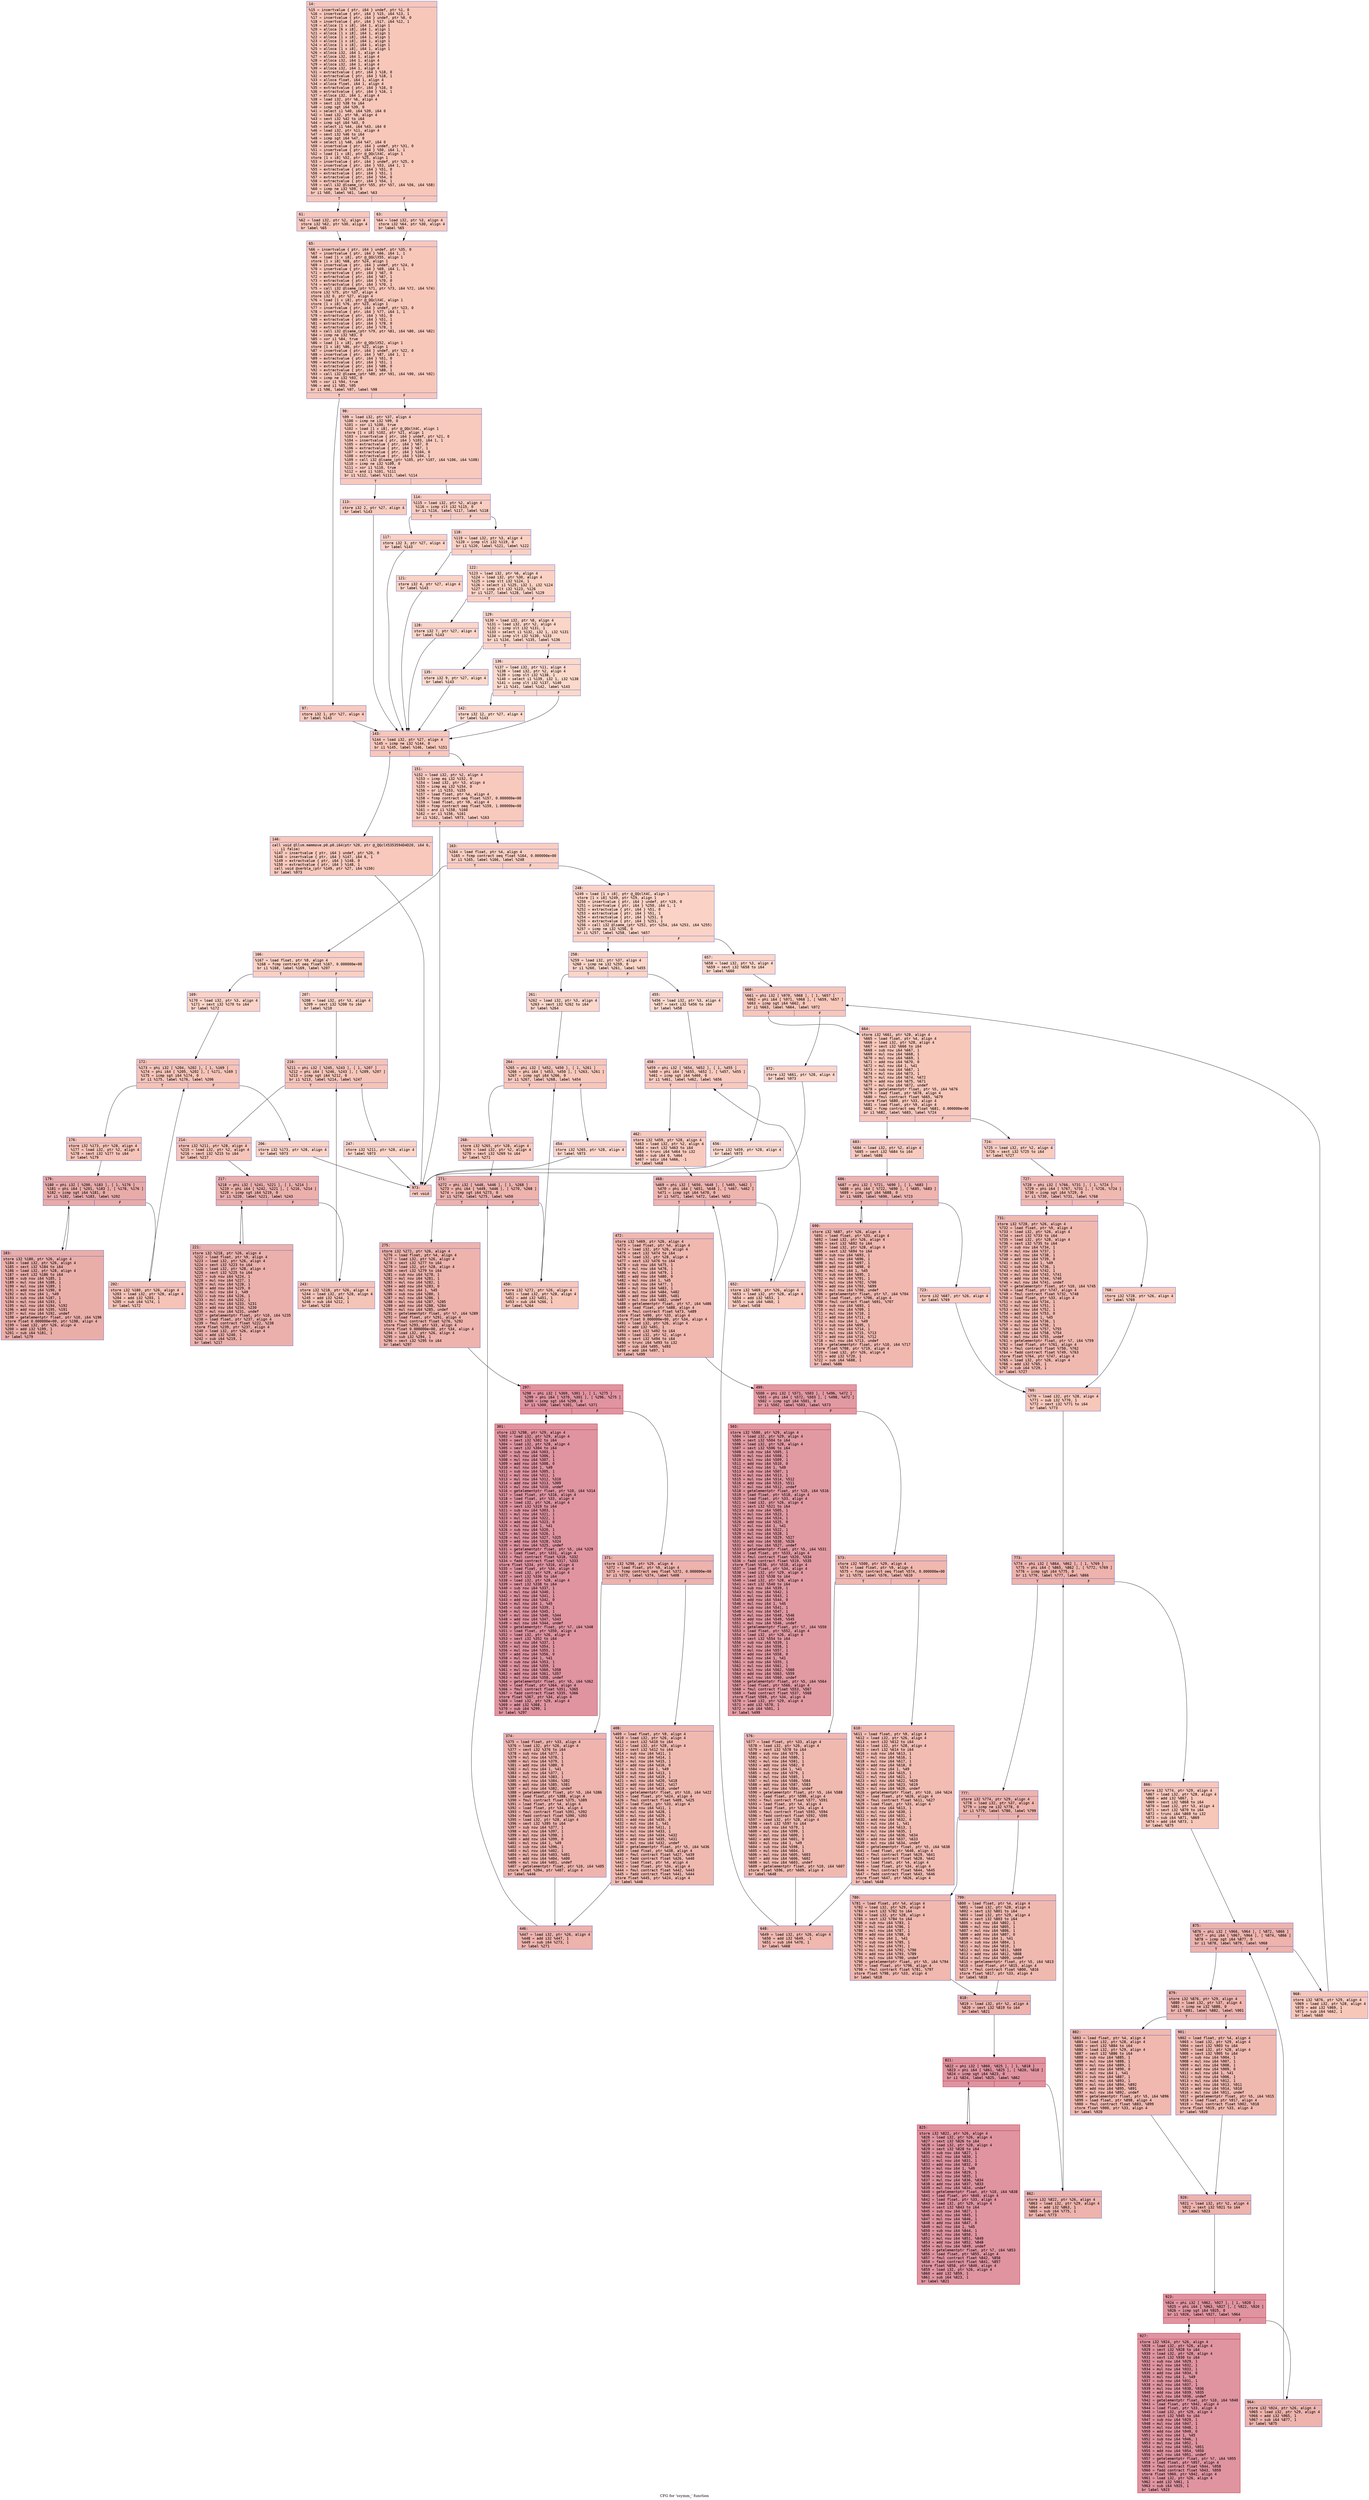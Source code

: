 digraph "CFG for 'ssymm_' function" {
	label="CFG for 'ssymm_' function";

	Node0x55ee104fee00 [shape=record,color="#3d50c3ff", style=filled, fillcolor="#ec7f6370" fontname="Courier",label="{14:\l|  %15 = insertvalue \{ ptr, i64 \} undef, ptr %1, 0\l  %16 = insertvalue \{ ptr, i64 \} %15, i64 %13, 1\l  %17 = insertvalue \{ ptr, i64 \} undef, ptr %0, 0\l  %18 = insertvalue \{ ptr, i64 \} %17, i64 %12, 1\l  %19 = alloca [1 x i8], i64 1, align 1\l  %20 = alloca [6 x i8], i64 1, align 1\l  %21 = alloca [1 x i8], i64 1, align 1\l  %22 = alloca [1 x i8], i64 1, align 1\l  %23 = alloca [1 x i8], i64 1, align 1\l  %24 = alloca [1 x i8], i64 1, align 1\l  %25 = alloca [1 x i8], i64 1, align 1\l  %26 = alloca i32, i64 1, align 4\l  %27 = alloca i32, i64 1, align 4\l  %28 = alloca i32, i64 1, align 4\l  %29 = alloca i32, i64 1, align 4\l  %30 = alloca i32, i64 1, align 4\l  %31 = extractvalue \{ ptr, i64 \} %18, 0\l  %32 = extractvalue \{ ptr, i64 \} %18, 1\l  %33 = alloca float, i64 1, align 4\l  %34 = alloca float, i64 1, align 4\l  %35 = extractvalue \{ ptr, i64 \} %16, 0\l  %36 = extractvalue \{ ptr, i64 \} %16, 1\l  %37 = alloca i32, i64 1, align 4\l  %38 = load i32, ptr %6, align 4\l  %39 = sext i32 %38 to i64\l  %40 = icmp sgt i64 %39, 0\l  %41 = select i1 %40, i64 %39, i64 0\l  %42 = load i32, ptr %8, align 4\l  %43 = sext i32 %42 to i64\l  %44 = icmp sgt i64 %43, 0\l  %45 = select i1 %44, i64 %43, i64 0\l  %46 = load i32, ptr %11, align 4\l  %47 = sext i32 %46 to i64\l  %48 = icmp sgt i64 %47, 0\l  %49 = select i1 %48, i64 %47, i64 0\l  %50 = insertvalue \{ ptr, i64 \} undef, ptr %31, 0\l  %51 = insertvalue \{ ptr, i64 \} %50, i64 1, 1\l  %52 = load [1 x i8], ptr @_QQclX4C, align 1\l  store [1 x i8] %52, ptr %25, align 1\l  %53 = insertvalue \{ ptr, i64 \} undef, ptr %25, 0\l  %54 = insertvalue \{ ptr, i64 \} %53, i64 1, 1\l  %55 = extractvalue \{ ptr, i64 \} %51, 0\l  %56 = extractvalue \{ ptr, i64 \} %51, 1\l  %57 = extractvalue \{ ptr, i64 \} %54, 0\l  %58 = extractvalue \{ ptr, i64 \} %54, 1\l  %59 = call i32 @lsame_(ptr %55, ptr %57, i64 %56, i64 %58)\l  %60 = icmp ne i32 %59, 0\l  br i1 %60, label %61, label %63\l|{<s0>T|<s1>F}}"];
	Node0x55ee104fee00:s0 -> Node0x55ee10502430[tooltip="14 -> 61\nProbability 62.50%" ];
	Node0x55ee104fee00:s1 -> Node0x55ee10502480[tooltip="14 -> 63\nProbability 37.50%" ];
	Node0x55ee10502430 [shape=record,color="#3d50c3ff", style=filled, fillcolor="#ed836670" fontname="Courier",label="{61:\l|  %62 = load i32, ptr %2, align 4\l  store i32 %62, ptr %30, align 4\l  br label %65\l}"];
	Node0x55ee10502430 -> Node0x55ee105026a0[tooltip="61 -> 65\nProbability 100.00%" ];
	Node0x55ee10502480 [shape=record,color="#3d50c3ff", style=filled, fillcolor="#ef886b70" fontname="Courier",label="{63:\l|  %64 = load i32, ptr %3, align 4\l  store i32 %64, ptr %30, align 4\l  br label %65\l}"];
	Node0x55ee10502480 -> Node0x55ee105026a0[tooltip="63 -> 65\nProbability 100.00%" ];
	Node0x55ee105026a0 [shape=record,color="#3d50c3ff", style=filled, fillcolor="#ec7f6370" fontname="Courier",label="{65:\l|  %66 = insertvalue \{ ptr, i64 \} undef, ptr %35, 0\l  %67 = insertvalue \{ ptr, i64 \} %66, i64 1, 1\l  %68 = load [1 x i8], ptr @_QQclX55, align 1\l  store [1 x i8] %68, ptr %24, align 1\l  %69 = insertvalue \{ ptr, i64 \} undef, ptr %24, 0\l  %70 = insertvalue \{ ptr, i64 \} %69, i64 1, 1\l  %71 = extractvalue \{ ptr, i64 \} %67, 0\l  %72 = extractvalue \{ ptr, i64 \} %67, 1\l  %73 = extractvalue \{ ptr, i64 \} %70, 0\l  %74 = extractvalue \{ ptr, i64 \} %70, 1\l  %75 = call i32 @lsame_(ptr %71, ptr %73, i64 %72, i64 %74)\l  store i32 %75, ptr %37, align 4\l  store i32 0, ptr %27, align 4\l  %76 = load [1 x i8], ptr @_QQclX4C, align 1\l  store [1 x i8] %76, ptr %23, align 1\l  %77 = insertvalue \{ ptr, i64 \} undef, ptr %23, 0\l  %78 = insertvalue \{ ptr, i64 \} %77, i64 1, 1\l  %79 = extractvalue \{ ptr, i64 \} %51, 0\l  %80 = extractvalue \{ ptr, i64 \} %51, 1\l  %81 = extractvalue \{ ptr, i64 \} %78, 0\l  %82 = extractvalue \{ ptr, i64 \} %78, 1\l  %83 = call i32 @lsame_(ptr %79, ptr %81, i64 %80, i64 %82)\l  %84 = icmp ne i32 %83, 0\l  %85 = xor i1 %84, true\l  %86 = load [1 x i8], ptr @_QQclX52, align 1\l  store [1 x i8] %86, ptr %22, align 1\l  %87 = insertvalue \{ ptr, i64 \} undef, ptr %22, 0\l  %88 = insertvalue \{ ptr, i64 \} %87, i64 1, 1\l  %89 = extractvalue \{ ptr, i64 \} %51, 0\l  %90 = extractvalue \{ ptr, i64 \} %51, 1\l  %91 = extractvalue \{ ptr, i64 \} %88, 0\l  %92 = extractvalue \{ ptr, i64 \} %88, 1\l  %93 = call i32 @lsame_(ptr %89, ptr %91, i64 %90, i64 %92)\l  %94 = icmp ne i32 %93, 0\l  %95 = xor i1 %94, true\l  %96 = and i1 %85, %95\l  br i1 %96, label %97, label %98\l|{<s0>T|<s1>F}}"];
	Node0x55ee105026a0:s0 -> Node0x55ee104fff90[tooltip="65 -> 97\nProbability 50.00%" ];
	Node0x55ee105026a0:s1 -> Node0x55ee104fffe0[tooltip="65 -> 98\nProbability 50.00%" ];
	Node0x55ee104fff90 [shape=record,color="#3d50c3ff", style=filled, fillcolor="#ef886b70" fontname="Courier",label="{97:\l|  store i32 1, ptr %27, align 4\l  br label %143\l}"];
	Node0x55ee104fff90 -> Node0x55ee10500180[tooltip="97 -> 143\nProbability 100.00%" ];
	Node0x55ee104fffe0 [shape=record,color="#3d50c3ff", style=filled, fillcolor="#ef886b70" fontname="Courier",label="{98:\l|  %99 = load i32, ptr %37, align 4\l  %100 = icmp ne i32 %99, 0\l  %101 = xor i1 %100, true\l  %102 = load [1 x i8], ptr @_QQclX4C, align 1\l  store [1 x i8] %102, ptr %21, align 1\l  %103 = insertvalue \{ ptr, i64 \} undef, ptr %21, 0\l  %104 = insertvalue \{ ptr, i64 \} %103, i64 1, 1\l  %105 = extractvalue \{ ptr, i64 \} %67, 0\l  %106 = extractvalue \{ ptr, i64 \} %67, 1\l  %107 = extractvalue \{ ptr, i64 \} %104, 0\l  %108 = extractvalue \{ ptr, i64 \} %104, 1\l  %109 = call i32 @lsame_(ptr %105, ptr %107, i64 %106, i64 %108)\l  %110 = icmp ne i32 %109, 0\l  %111 = xor i1 %110, true\l  %112 = and i1 %101, %111\l  br i1 %112, label %113, label %114\l|{<s0>T|<s1>F}}"];
	Node0x55ee104fffe0:s0 -> Node0x55ee105054c0[tooltip="98 -> 113\nProbability 50.00%" ];
	Node0x55ee104fffe0:s1 -> Node0x55ee10505510[tooltip="98 -> 114\nProbability 50.00%" ];
	Node0x55ee105054c0 [shape=record,color="#3d50c3ff", style=filled, fillcolor="#f08b6e70" fontname="Courier",label="{113:\l|  store i32 2, ptr %27, align 4\l  br label %143\l}"];
	Node0x55ee105054c0 -> Node0x55ee10500180[tooltip="113 -> 143\nProbability 100.00%" ];
	Node0x55ee10505510 [shape=record,color="#3d50c3ff", style=filled, fillcolor="#f08b6e70" fontname="Courier",label="{114:\l|  %115 = load i32, ptr %2, align 4\l  %116 = icmp slt i32 %115, 0\l  br i1 %116, label %117, label %118\l|{<s0>T|<s1>F}}"];
	Node0x55ee10505510:s0 -> Node0x55ee10505830[tooltip="114 -> 117\nProbability 37.50%" ];
	Node0x55ee10505510:s1 -> Node0x55ee10505880[tooltip="114 -> 118\nProbability 62.50%" ];
	Node0x55ee10505830 [shape=record,color="#3d50c3ff", style=filled, fillcolor="#f4987a70" fontname="Courier",label="{117:\l|  store i32 3, ptr %27, align 4\l  br label %143\l}"];
	Node0x55ee10505830 -> Node0x55ee10500180[tooltip="117 -> 143\nProbability 100.00%" ];
	Node0x55ee10505880 [shape=record,color="#3d50c3ff", style=filled, fillcolor="#f3947570" fontname="Courier",label="{118:\l|  %119 = load i32, ptr %3, align 4\l  %120 = icmp slt i32 %119, 0\l  br i1 %120, label %121, label %122\l|{<s0>T|<s1>F}}"];
	Node0x55ee10505880:s0 -> Node0x55ee10505ba0[tooltip="118 -> 121\nProbability 37.50%" ];
	Node0x55ee10505880:s1 -> Node0x55ee10505bf0[tooltip="118 -> 122\nProbability 62.50%" ];
	Node0x55ee10505ba0 [shape=record,color="#3d50c3ff", style=filled, fillcolor="#f59c7d70" fontname="Courier",label="{121:\l|  store i32 4, ptr %27, align 4\l  br label %143\l}"];
	Node0x55ee10505ba0 -> Node0x55ee10500180[tooltip="121 -> 143\nProbability 100.00%" ];
	Node0x55ee10505bf0 [shape=record,color="#3d50c3ff", style=filled, fillcolor="#f4987a70" fontname="Courier",label="{122:\l|  %123 = load i32, ptr %6, align 4\l  %124 = load i32, ptr %30, align 4\l  %125 = icmp slt i32 %124, 1\l  %126 = select i1 %125, i32 1, i32 %124\l  %127 = icmp slt i32 %123, %126\l  br i1 %127, label %128, label %129\l|{<s0>T|<s1>F}}"];
	Node0x55ee10505bf0:s0 -> Node0x55ee105060d0[tooltip="122 -> 128\nProbability 50.00%" ];
	Node0x55ee10505bf0:s1 -> Node0x55ee10506120[tooltip="122 -> 129\nProbability 50.00%" ];
	Node0x55ee105060d0 [shape=record,color="#3d50c3ff", style=filled, fillcolor="#f5a08170" fontname="Courier",label="{128:\l|  store i32 7, ptr %27, align 4\l  br label %143\l}"];
	Node0x55ee105060d0 -> Node0x55ee10500180[tooltip="128 -> 143\nProbability 100.00%" ];
	Node0x55ee10506120 [shape=record,color="#3d50c3ff", style=filled, fillcolor="#f5a08170" fontname="Courier",label="{129:\l|  %130 = load i32, ptr %8, align 4\l  %131 = load i32, ptr %2, align 4\l  %132 = icmp slt i32 %131, 1\l  %133 = select i1 %132, i32 1, i32 %131\l  %134 = icmp slt i32 %130, %133\l  br i1 %134, label %135, label %136\l|{<s0>T|<s1>F}}"];
	Node0x55ee10506120:s0 -> Node0x55ee10506600[tooltip="129 -> 135\nProbability 50.00%" ];
	Node0x55ee10506120:s1 -> Node0x55ee10506650[tooltip="129 -> 136\nProbability 50.00%" ];
	Node0x55ee10506600 [shape=record,color="#3d50c3ff", style=filled, fillcolor="#f7a88970" fontname="Courier",label="{135:\l|  store i32 9, ptr %27, align 4\l  br label %143\l}"];
	Node0x55ee10506600 -> Node0x55ee10500180[tooltip="135 -> 143\nProbability 100.00%" ];
	Node0x55ee10506650 [shape=record,color="#3d50c3ff", style=filled, fillcolor="#f7a88970" fontname="Courier",label="{136:\l|  %137 = load i32, ptr %11, align 4\l  %138 = load i32, ptr %2, align 4\l  %139 = icmp slt i32 %138, 1\l  %140 = select i1 %139, i32 1, i32 %138\l  %141 = icmp slt i32 %137, %140\l  br i1 %141, label %142, label %143\l|{<s0>T|<s1>F}}"];
	Node0x55ee10506650:s0 -> Node0x55ee10506b30[tooltip="136 -> 142\nProbability 50.00%" ];
	Node0x55ee10506650:s1 -> Node0x55ee10500180[tooltip="136 -> 143\nProbability 50.00%" ];
	Node0x55ee10506b30 [shape=record,color="#3d50c3ff", style=filled, fillcolor="#f7ac8e70" fontname="Courier",label="{142:\l|  store i32 12, ptr %27, align 4\l  br label %143\l}"];
	Node0x55ee10506b30 -> Node0x55ee10500180[tooltip="142 -> 143\nProbability 100.00%" ];
	Node0x55ee10500180 [shape=record,color="#3d50c3ff", style=filled, fillcolor="#ec7f6370" fontname="Courier",label="{143:\l|  %144 = load i32, ptr %27, align 4\l  %145 = icmp ne i32 %144, 0\l  br i1 %145, label %146, label %151\l|{<s0>T|<s1>F}}"];
	Node0x55ee10500180:s0 -> Node0x55ee10506e50[tooltip="143 -> 146\nProbability 62.50%" ];
	Node0x55ee10500180:s1 -> Node0x55ee10506ea0[tooltip="143 -> 151\nProbability 37.50%" ];
	Node0x55ee10506e50 [shape=record,color="#3d50c3ff", style=filled, fillcolor="#ed836670" fontname="Courier",label="{146:\l|  call void @llvm.memmove.p0.p0.i64(ptr %20, ptr @_QQclX5353594D4D20, i64 6,\l... i1 false)\l  %147 = insertvalue \{ ptr, i64 \} undef, ptr %20, 0\l  %148 = insertvalue \{ ptr, i64 \} %147, i64 6, 1\l  %149 = extractvalue \{ ptr, i64 \} %148, 0\l  %150 = extractvalue \{ ptr, i64 \} %148, 1\l  call void @xerbla_(ptr %149, ptr %27, i64 %150)\l  br label %973\l}"];
	Node0x55ee10506e50 -> Node0x55ee105074a0[tooltip="146 -> 973\nProbability 100.00%" ];
	Node0x55ee10506ea0 [shape=record,color="#3d50c3ff", style=filled, fillcolor="#ef886b70" fontname="Courier",label="{151:\l|  %152 = load i32, ptr %2, align 4\l  %153 = icmp eq i32 %152, 0\l  %154 = load i32, ptr %3, align 4\l  %155 = icmp eq i32 %154, 0\l  %156 = or i1 %153, %155\l  %157 = load float, ptr %4, align 4\l  %158 = fcmp contract oeq float %157, 0.000000e+00\l  %159 = load float, ptr %9, align 4\l  %160 = fcmp contract oeq float %159, 1.000000e+00\l  %161 = and i1 %158, %160\l  %162 = or i1 %156, %161\l  br i1 %162, label %973, label %163\l|{<s0>T|<s1>F}}"];
	Node0x55ee10506ea0:s0 -> Node0x55ee105074a0[tooltip="151 -> 973\nProbability 50.00%" ];
	Node0x55ee10506ea0:s1 -> Node0x55ee10507b50[tooltip="151 -> 163\nProbability 50.00%" ];
	Node0x55ee10507b50 [shape=record,color="#3d50c3ff", style=filled, fillcolor="#f2907270" fontname="Courier",label="{163:\l|  %164 = load float, ptr %4, align 4\l  %165 = fcmp contract oeq float %164, 0.000000e+00\l  br i1 %165, label %166, label %248\l|{<s0>T|<s1>F}}"];
	Node0x55ee10507b50:s0 -> Node0x55ee10507d60[tooltip="163 -> 166\nProbability 62.50%" ];
	Node0x55ee10507b50:s1 -> Node0x55ee10507db0[tooltip="163 -> 248\nProbability 37.50%" ];
	Node0x55ee10507d60 [shape=record,color="#3d50c3ff", style=filled, fillcolor="#f3947570" fontname="Courier",label="{166:\l|  %167 = load float, ptr %9, align 4\l  %168 = fcmp contract oeq float %167, 0.000000e+00\l  br i1 %168, label %169, label %207\l|{<s0>T|<s1>F}}"];
	Node0x55ee10507d60:s0 -> Node0x55ee10507fc0[tooltip="166 -> 169\nProbability 62.50%" ];
	Node0x55ee10507d60:s1 -> Node0x55ee10508010[tooltip="166 -> 207\nProbability 37.50%" ];
	Node0x55ee10507fc0 [shape=record,color="#3d50c3ff", style=filled, fillcolor="#f59c7d70" fontname="Courier",label="{169:\l|  %170 = load i32, ptr %3, align 4\l  %171 = sext i32 %170 to i64\l  br label %172\l}"];
	Node0x55ee10507fc0 -> Node0x55ee10508200[tooltip="169 -> 172\nProbability 100.00%" ];
	Node0x55ee10508200 [shape=record,color="#3d50c3ff", style=filled, fillcolor="#e8765c70" fontname="Courier",label="{172:\l|  %173 = phi i32 [ %204, %202 ], [ 1, %169 ]\l  %174 = phi i64 [ %205, %202 ], [ %171, %169 ]\l  %175 = icmp sgt i64 %174, 0\l  br i1 %175, label %176, label %206\l|{<s0>T|<s1>F}}"];
	Node0x55ee10508200:s0 -> Node0x55ee10508520[tooltip="172 -> 176\nProbability 96.88%" ];
	Node0x55ee10508200:s1 -> Node0x55ee10508570[tooltip="172 -> 206\nProbability 3.12%" ];
	Node0x55ee10508520 [shape=record,color="#3d50c3ff", style=filled, fillcolor="#e8765c70" fontname="Courier",label="{176:\l|  store i32 %173, ptr %28, align 4\l  %177 = load i32, ptr %2, align 4\l  %178 = sext i32 %177 to i64\l  br label %179\l}"];
	Node0x55ee10508520 -> Node0x55ee10508800[tooltip="176 -> 179\nProbability 100.00%" ];
	Node0x55ee10508800 [shape=record,color="#3d50c3ff", style=filled, fillcolor="#cc403a70" fontname="Courier",label="{179:\l|  %180 = phi i32 [ %200, %183 ], [ 1, %176 ]\l  %181 = phi i64 [ %201, %183 ], [ %178, %176 ]\l  %182 = icmp sgt i64 %181, 0\l  br i1 %182, label %183, label %202\l|{<s0>T|<s1>F}}"];
	Node0x55ee10508800:s0 -> Node0x55ee105088c0[tooltip="179 -> 183\nProbability 96.88%" ];
	Node0x55ee10508800:s1 -> Node0x55ee105082c0[tooltip="179 -> 202\nProbability 3.12%" ];
	Node0x55ee105088c0 [shape=record,color="#3d50c3ff", style=filled, fillcolor="#d0473d70" fontname="Courier",label="{183:\l|  store i32 %180, ptr %26, align 4\l  %184 = load i32, ptr %26, align 4\l  %185 = sext i32 %184 to i64\l  %186 = load i32, ptr %28, align 4\l  %187 = sext i32 %186 to i64\l  %188 = sub nsw i64 %185, 1\l  %189 = mul nsw i64 %188, 1\l  %190 = mul nsw i64 %189, 1\l  %191 = add nsw i64 %190, 0\l  %192 = mul nsw i64 1, %49\l  %193 = sub nsw i64 %187, 1\l  %194 = mul nsw i64 %193, 1\l  %195 = mul nsw i64 %194, %192\l  %196 = add nsw i64 %195, %191\l  %197 = mul nsw i64 %192, undef\l  %198 = getelementptr float, ptr %10, i64 %196\l  store float 0.000000e+00, ptr %198, align 4\l  %199 = load i32, ptr %26, align 4\l  %200 = add i32 %199, 1\l  %201 = sub i64 %181, 1\l  br label %179\l}"];
	Node0x55ee105088c0 -> Node0x55ee10508800[tooltip="183 -> 179\nProbability 100.00%" ];
	Node0x55ee105082c0 [shape=record,color="#3d50c3ff", style=filled, fillcolor="#e8765c70" fontname="Courier",label="{202:\l|  store i32 %180, ptr %26, align 4\l  %203 = load i32, ptr %28, align 4\l  %204 = add i32 %203, 1\l  %205 = sub i64 %174, 1\l  br label %172\l}"];
	Node0x55ee105082c0 -> Node0x55ee10508200[tooltip="202 -> 172\nProbability 100.00%" ];
	Node0x55ee10508570 [shape=record,color="#3d50c3ff", style=filled, fillcolor="#f59c7d70" fontname="Courier",label="{206:\l|  store i32 %173, ptr %28, align 4\l  br label %973\l}"];
	Node0x55ee10508570 -> Node0x55ee105074a0[tooltip="206 -> 973\nProbability 100.00%" ];
	Node0x55ee10508010 [shape=record,color="#3d50c3ff", style=filled, fillcolor="#f5a08170" fontname="Courier",label="{207:\l|  %208 = load i32, ptr %3, align 4\l  %209 = sext i32 %208 to i64\l  br label %210\l}"];
	Node0x55ee10508010 -> Node0x55ee10504b60[tooltip="207 -> 210\nProbability 100.00%" ];
	Node0x55ee10504b60 [shape=record,color="#3d50c3ff", style=filled, fillcolor="#e97a5f70" fontname="Courier",label="{210:\l|  %211 = phi i32 [ %245, %243 ], [ 1, %207 ]\l  %212 = phi i64 [ %246, %243 ], [ %209, %207 ]\l  %213 = icmp sgt i64 %212, 0\l  br i1 %213, label %214, label %247\l|{<s0>T|<s1>F}}"];
	Node0x55ee10504b60:s0 -> Node0x55ee10504e80[tooltip="210 -> 214\nProbability 96.88%" ];
	Node0x55ee10504b60:s1 -> Node0x55ee10504ed0[tooltip="210 -> 247\nProbability 3.12%" ];
	Node0x55ee10504e80 [shape=record,color="#3d50c3ff", style=filled, fillcolor="#e97a5f70" fontname="Courier",label="{214:\l|  store i32 %211, ptr %28, align 4\l  %215 = load i32, ptr %2, align 4\l  %216 = sext i32 %215 to i64\l  br label %217\l}"];
	Node0x55ee10504e80 -> Node0x55ee1050b230[tooltip="214 -> 217\nProbability 100.00%" ];
	Node0x55ee1050b230 [shape=record,color="#3d50c3ff", style=filled, fillcolor="#d24b4070" fontname="Courier",label="{217:\l|  %218 = phi i32 [ %241, %221 ], [ 1, %214 ]\l  %219 = phi i64 [ %242, %221 ], [ %216, %214 ]\l  %220 = icmp sgt i64 %219, 0\l  br i1 %220, label %221, label %243\l|{<s0>T|<s1>F}}"];
	Node0x55ee1050b230:s0 -> Node0x55ee1050b2f0[tooltip="217 -> 221\nProbability 96.88%" ];
	Node0x55ee1050b230:s1 -> Node0x55ee10504c20[tooltip="217 -> 243\nProbability 3.12%" ];
	Node0x55ee1050b2f0 [shape=record,color="#3d50c3ff", style=filled, fillcolor="#d24b4070" fontname="Courier",label="{221:\l|  store i32 %218, ptr %26, align 4\l  %222 = load float, ptr %9, align 4\l  %223 = load i32, ptr %26, align 4\l  %224 = sext i32 %223 to i64\l  %225 = load i32, ptr %28, align 4\l  %226 = sext i32 %225 to i64\l  %227 = sub nsw i64 %224, 1\l  %228 = mul nsw i64 %227, 1\l  %229 = mul nsw i64 %228, 1\l  %230 = add nsw i64 %229, 0\l  %231 = mul nsw i64 1, %49\l  %232 = sub nsw i64 %226, 1\l  %233 = mul nsw i64 %232, 1\l  %234 = mul nsw i64 %233, %231\l  %235 = add nsw i64 %234, %230\l  %236 = mul nsw i64 %231, undef\l  %237 = getelementptr float, ptr %10, i64 %235\l  %238 = load float, ptr %237, align 4\l  %239 = fmul contract float %222, %238\l  store float %239, ptr %237, align 4\l  %240 = load i32, ptr %26, align 4\l  %241 = add i32 %240, 1\l  %242 = sub i64 %219, 1\l  br label %217\l}"];
	Node0x55ee1050b2f0 -> Node0x55ee1050b230[tooltip="221 -> 217\nProbability 100.00%" ];
	Node0x55ee10504c20 [shape=record,color="#3d50c3ff", style=filled, fillcolor="#e97a5f70" fontname="Courier",label="{243:\l|  store i32 %218, ptr %26, align 4\l  %244 = load i32, ptr %28, align 4\l  %245 = add i32 %244, 1\l  %246 = sub i64 %212, 1\l  br label %210\l}"];
	Node0x55ee10504c20 -> Node0x55ee10504b60[tooltip="243 -> 210\nProbability 100.00%" ];
	Node0x55ee10504ed0 [shape=record,color="#3d50c3ff", style=filled, fillcolor="#f5a08170" fontname="Courier",label="{247:\l|  store i32 %211, ptr %28, align 4\l  br label %973\l}"];
	Node0x55ee10504ed0 -> Node0x55ee105074a0[tooltip="247 -> 973\nProbability 100.00%" ];
	Node0x55ee10507db0 [shape=record,color="#3d50c3ff", style=filled, fillcolor="#f59c7d70" fontname="Courier",label="{248:\l|  %249 = load [1 x i8], ptr @_QQclX4C, align 1\l  store [1 x i8] %249, ptr %19, align 1\l  %250 = insertvalue \{ ptr, i64 \} undef, ptr %19, 0\l  %251 = insertvalue \{ ptr, i64 \} %250, i64 1, 1\l  %252 = extractvalue \{ ptr, i64 \} %51, 0\l  %253 = extractvalue \{ ptr, i64 \} %51, 1\l  %254 = extractvalue \{ ptr, i64 \} %251, 0\l  %255 = extractvalue \{ ptr, i64 \} %251, 1\l  %256 = call i32 @lsame_(ptr %252, ptr %254, i64 %253, i64 %255)\l  %257 = icmp ne i32 %256, 0\l  br i1 %257, label %258, label %657\l|{<s0>T|<s1>F}}"];
	Node0x55ee10507db0:s0 -> Node0x55ee1050cd60[tooltip="248 -> 258\nProbability 62.50%" ];
	Node0x55ee10507db0:s1 -> Node0x55ee1050cdb0[tooltip="248 -> 657\nProbability 37.50%" ];
	Node0x55ee1050cd60 [shape=record,color="#3d50c3ff", style=filled, fillcolor="#f5a08170" fontname="Courier",label="{258:\l|  %259 = load i32, ptr %37, align 4\l  %260 = icmp ne i32 %259, 0\l  br i1 %260, label %261, label %455\l|{<s0>T|<s1>F}}"];
	Node0x55ee1050cd60:s0 -> Node0x55ee1050cfc0[tooltip="258 -> 261\nProbability 62.50%" ];
	Node0x55ee1050cd60:s1 -> Node0x55ee1050d010[tooltip="258 -> 455\nProbability 37.50%" ];
	Node0x55ee1050cfc0 [shape=record,color="#3d50c3ff", style=filled, fillcolor="#f6a38570" fontname="Courier",label="{261:\l|  %262 = load i32, ptr %3, align 4\l  %263 = sext i32 %262 to i64\l  br label %264\l}"];
	Node0x55ee1050cfc0 -> Node0x55ee1050d200[tooltip="261 -> 264\nProbability 100.00%" ];
	Node0x55ee1050d200 [shape=record,color="#3d50c3ff", style=filled, fillcolor="#ec7f6370" fontname="Courier",label="{264:\l|  %265 = phi i32 [ %452, %450 ], [ 1, %261 ]\l  %266 = phi i64 [ %453, %450 ], [ %263, %261 ]\l  %267 = icmp sgt i64 %266, 0\l  br i1 %267, label %268, label %454\l|{<s0>T|<s1>F}}"];
	Node0x55ee1050d200:s0 -> Node0x55ee1050d520[tooltip="264 -> 268\nProbability 96.88%" ];
	Node0x55ee1050d200:s1 -> Node0x55ee1050d570[tooltip="264 -> 454\nProbability 3.12%" ];
	Node0x55ee1050d520 [shape=record,color="#3d50c3ff", style=filled, fillcolor="#ec7f6370" fontname="Courier",label="{268:\l|  store i32 %265, ptr %28, align 4\l  %269 = load i32, ptr %2, align 4\l  %270 = sext i32 %269 to i64\l  br label %271\l}"];
	Node0x55ee1050d520 -> Node0x55ee1050d800[tooltip="268 -> 271\nProbability 100.00%" ];
	Node0x55ee1050d800 [shape=record,color="#3d50c3ff", style=filled, fillcolor="#d6524470" fontname="Courier",label="{271:\l|  %272 = phi i32 [ %448, %446 ], [ 1, %268 ]\l  %273 = phi i64 [ %449, %446 ], [ %270, %268 ]\l  %274 = icmp sgt i64 %273, 0\l  br i1 %274, label %275, label %450\l|{<s0>T|<s1>F}}"];
	Node0x55ee1050d800:s0 -> Node0x55ee1050db20[tooltip="271 -> 275\nProbability 96.88%" ];
	Node0x55ee1050d800:s1 -> Node0x55ee1050d2c0[tooltip="271 -> 450\nProbability 3.12%" ];
	Node0x55ee1050db20 [shape=record,color="#3d50c3ff", style=filled, fillcolor="#d6524470" fontname="Courier",label="{275:\l|  store i32 %272, ptr %26, align 4\l  %276 = load float, ptr %4, align 4\l  %277 = load i32, ptr %26, align 4\l  %278 = sext i32 %277 to i64\l  %279 = load i32, ptr %28, align 4\l  %280 = sext i32 %279 to i64\l  %281 = sub nsw i64 %278, 1\l  %282 = mul nsw i64 %281, 1\l  %283 = mul nsw i64 %282, 1\l  %284 = add nsw i64 %283, 0\l  %285 = mul nsw i64 1, %45\l  %286 = sub nsw i64 %280, 1\l  %287 = mul nsw i64 %286, 1\l  %288 = mul nsw i64 %287, %285\l  %289 = add nsw i64 %288, %284\l  %290 = mul nsw i64 %285, undef\l  %291 = getelementptr float, ptr %7, i64 %289\l  %292 = load float, ptr %291, align 4\l  %293 = fmul contract float %276, %292\l  store float %293, ptr %33, align 4\l  store float 0.000000e+00, ptr %34, align 4\l  %294 = load i32, ptr %26, align 4\l  %295 = sub i32 %294, 1\l  %296 = sext i32 %295 to i64\l  br label %297\l}"];
	Node0x55ee1050db20 -> Node0x55ee1050e930[tooltip="275 -> 297\nProbability 100.00%" ];
	Node0x55ee1050e930 [shape=record,color="#b70d28ff", style=filled, fillcolor="#b70d2870" fontname="Courier",label="{297:\l|  %298 = phi i32 [ %369, %301 ], [ 1, %275 ]\l  %299 = phi i64 [ %370, %301 ], [ %296, %275 ]\l  %300 = icmp sgt i64 %299, 0\l  br i1 %300, label %301, label %371\l|{<s0>T|<s1>F}}"];
	Node0x55ee1050e930:s0 -> Node0x55ee1050e9f0[tooltip="297 -> 301\nProbability 96.88%" ];
	Node0x55ee1050e930:s1 -> Node0x55ee1050ec80[tooltip="297 -> 371\nProbability 3.12%" ];
	Node0x55ee1050e9f0 [shape=record,color="#b70d28ff", style=filled, fillcolor="#b70d2870" fontname="Courier",label="{301:\l|  store i32 %298, ptr %29, align 4\l  %302 = load i32, ptr %29, align 4\l  %303 = sext i32 %302 to i64\l  %304 = load i32, ptr %28, align 4\l  %305 = sext i32 %304 to i64\l  %306 = sub nsw i64 %303, 1\l  %307 = mul nsw i64 %306, 1\l  %308 = mul nsw i64 %307, 1\l  %309 = add nsw i64 %308, 0\l  %310 = mul nsw i64 1, %49\l  %311 = sub nsw i64 %305, 1\l  %312 = mul nsw i64 %311, 1\l  %313 = mul nsw i64 %312, %310\l  %314 = add nsw i64 %313, %309\l  %315 = mul nsw i64 %310, undef\l  %316 = getelementptr float, ptr %10, i64 %314\l  %317 = load float, ptr %316, align 4\l  %318 = load float, ptr %33, align 4\l  %319 = load i32, ptr %26, align 4\l  %320 = sext i32 %319 to i64\l  %321 = sub nsw i64 %303, 1\l  %322 = mul nsw i64 %321, 1\l  %323 = mul nsw i64 %322, 1\l  %324 = add nsw i64 %323, 0\l  %325 = mul nsw i64 1, %41\l  %326 = sub nsw i64 %320, 1\l  %327 = mul nsw i64 %326, 1\l  %328 = mul nsw i64 %327, %325\l  %329 = add nsw i64 %328, %324\l  %330 = mul nsw i64 %325, undef\l  %331 = getelementptr float, ptr %5, i64 %329\l  %332 = load float, ptr %331, align 4\l  %333 = fmul contract float %318, %332\l  %334 = fadd contract float %317, %333\l  store float %334, ptr %316, align 4\l  %335 = load float, ptr %34, align 4\l  %336 = load i32, ptr %29, align 4\l  %337 = sext i32 %336 to i64\l  %338 = load i32, ptr %28, align 4\l  %339 = sext i32 %338 to i64\l  %340 = sub nsw i64 %337, 1\l  %341 = mul nsw i64 %340, 1\l  %342 = mul nsw i64 %341, 1\l  %343 = add nsw i64 %342, 0\l  %344 = mul nsw i64 1, %45\l  %345 = sub nsw i64 %339, 1\l  %346 = mul nsw i64 %345, 1\l  %347 = mul nsw i64 %346, %344\l  %348 = add nsw i64 %347, %343\l  %349 = mul nsw i64 %344, undef\l  %350 = getelementptr float, ptr %7, i64 %348\l  %351 = load float, ptr %350, align 4\l  %352 = load i32, ptr %26, align 4\l  %353 = sext i32 %352 to i64\l  %354 = sub nsw i64 %337, 1\l  %355 = mul nsw i64 %354, 1\l  %356 = mul nsw i64 %355, 1\l  %357 = add nsw i64 %356, 0\l  %358 = mul nsw i64 1, %41\l  %359 = sub nsw i64 %353, 1\l  %360 = mul nsw i64 %359, 1\l  %361 = mul nsw i64 %360, %358\l  %362 = add nsw i64 %361, %357\l  %363 = mul nsw i64 %358, undef\l  %364 = getelementptr float, ptr %5, i64 %362\l  %365 = load float, ptr %364, align 4\l  %366 = fmul contract float %351, %365\l  %367 = fadd contract float %335, %366\l  store float %367, ptr %34, align 4\l  %368 = load i32, ptr %29, align 4\l  %369 = add i32 %368, 1\l  %370 = sub i64 %299, 1\l  br label %297\l}"];
	Node0x55ee1050e9f0 -> Node0x55ee1050e930[tooltip="301 -> 297\nProbability 100.00%" ];
	Node0x55ee1050ec80 [shape=record,color="#3d50c3ff", style=filled, fillcolor="#d6524470" fontname="Courier",label="{371:\l|  store i32 %298, ptr %29, align 4\l  %372 = load float, ptr %9, align 4\l  %373 = fcmp contract oeq float %372, 0.000000e+00\l  br i1 %373, label %374, label %408\l|{<s0>T|<s1>F}}"];
	Node0x55ee1050ec80:s0 -> Node0x55ee10511740[tooltip="371 -> 374\nProbability 62.50%" ];
	Node0x55ee1050ec80:s1 -> Node0x55ee10511790[tooltip="371 -> 408\nProbability 37.50%" ];
	Node0x55ee10511740 [shape=record,color="#3d50c3ff", style=filled, fillcolor="#d8564670" fontname="Courier",label="{374:\l|  %375 = load float, ptr %33, align 4\l  %376 = load i32, ptr %26, align 4\l  %377 = sext i32 %376 to i64\l  %378 = sub nsw i64 %377, 1\l  %379 = mul nsw i64 %378, 1\l  %380 = mul nsw i64 %379, 1\l  %381 = add nsw i64 %380, 0\l  %382 = mul nsw i64 1, %41\l  %383 = sub nsw i64 %377, 1\l  %384 = mul nsw i64 %383, 1\l  %385 = mul nsw i64 %384, %382\l  %386 = add nsw i64 %385, %381\l  %387 = mul nsw i64 %382, undef\l  %388 = getelementptr float, ptr %5, i64 %386\l  %389 = load float, ptr %388, align 4\l  %390 = fmul contract float %375, %389\l  %391 = load float, ptr %4, align 4\l  %392 = load float, ptr %34, align 4\l  %393 = fmul contract float %391, %392\l  %394 = fadd contract float %390, %393\l  %395 = load i32, ptr %28, align 4\l  %396 = sext i32 %395 to i64\l  %397 = sub nsw i64 %377, 1\l  %398 = mul nsw i64 %397, 1\l  %399 = mul nsw i64 %398, 1\l  %400 = add nsw i64 %399, 0\l  %401 = mul nsw i64 1, %49\l  %402 = sub nsw i64 %396, 1\l  %403 = mul nsw i64 %402, 1\l  %404 = mul nsw i64 %403, %401\l  %405 = add nsw i64 %404, %400\l  %406 = mul nsw i64 %401, undef\l  %407 = getelementptr float, ptr %10, i64 %405\l  store float %394, ptr %407, align 4\l  br label %446\l}"];
	Node0x55ee10511740 -> Node0x55ee1050d8c0[tooltip="374 -> 446\nProbability 100.00%" ];
	Node0x55ee10511790 [shape=record,color="#3d50c3ff", style=filled, fillcolor="#de614d70" fontname="Courier",label="{408:\l|  %409 = load float, ptr %9, align 4\l  %410 = load i32, ptr %26, align 4\l  %411 = sext i32 %410 to i64\l  %412 = load i32, ptr %28, align 4\l  %413 = sext i32 %412 to i64\l  %414 = sub nsw i64 %411, 1\l  %415 = mul nsw i64 %414, 1\l  %416 = mul nsw i64 %415, 1\l  %417 = add nsw i64 %416, 0\l  %418 = mul nsw i64 1, %49\l  %419 = sub nsw i64 %413, 1\l  %420 = mul nsw i64 %419, 1\l  %421 = mul nsw i64 %420, %418\l  %422 = add nsw i64 %421, %417\l  %423 = mul nsw i64 %418, undef\l  %424 = getelementptr float, ptr %10, i64 %422\l  %425 = load float, ptr %424, align 4\l  %426 = fmul contract float %409, %425\l  %427 = load float, ptr %33, align 4\l  %428 = sub nsw i64 %411, 1\l  %429 = mul nsw i64 %428, 1\l  %430 = mul nsw i64 %429, 1\l  %431 = add nsw i64 %430, 0\l  %432 = mul nsw i64 1, %41\l  %433 = sub nsw i64 %411, 1\l  %434 = mul nsw i64 %433, 1\l  %435 = mul nsw i64 %434, %432\l  %436 = add nsw i64 %435, %431\l  %437 = mul nsw i64 %432, undef\l  %438 = getelementptr float, ptr %5, i64 %436\l  %439 = load float, ptr %438, align 4\l  %440 = fmul contract float %427, %439\l  %441 = fadd contract float %426, %440\l  %442 = load float, ptr %4, align 4\l  %443 = load float, ptr %34, align 4\l  %444 = fmul contract float %442, %443\l  %445 = fadd contract float %441, %444\l  store float %445, ptr %424, align 4\l  br label %446\l}"];
	Node0x55ee10511790 -> Node0x55ee1050d8c0[tooltip="408 -> 446\nProbability 100.00%" ];
	Node0x55ee1050d8c0 [shape=record,color="#3d50c3ff", style=filled, fillcolor="#d6524470" fontname="Courier",label="{446:\l|  %447 = load i32, ptr %26, align 4\l  %448 = add i32 %447, 1\l  %449 = sub i64 %273, 1\l  br label %271\l}"];
	Node0x55ee1050d8c0 -> Node0x55ee1050d800[tooltip="446 -> 271\nProbability 100.00%" ];
	Node0x55ee1050d2c0 [shape=record,color="#3d50c3ff", style=filled, fillcolor="#ec7f6370" fontname="Courier",label="{450:\l|  store i32 %272, ptr %26, align 4\l  %451 = load i32, ptr %28, align 4\l  %452 = add i32 %451, 1\l  %453 = sub i64 %266, 1\l  br label %264\l}"];
	Node0x55ee1050d2c0 -> Node0x55ee1050d200[tooltip="450 -> 264\nProbability 100.00%" ];
	Node0x55ee1050d570 [shape=record,color="#3d50c3ff", style=filled, fillcolor="#f6a38570" fontname="Courier",label="{454:\l|  store i32 %265, ptr %28, align 4\l  br label %973\l}"];
	Node0x55ee1050d570 -> Node0x55ee105074a0[tooltip="454 -> 973\nProbability 100.00%" ];
	Node0x55ee1050d010 [shape=record,color="#3d50c3ff", style=filled, fillcolor="#f7ac8e70" fontname="Courier",label="{455:\l|  %456 = load i32, ptr %3, align 4\l  %457 = sext i32 %456 to i64\l  br label %458\l}"];
	Node0x55ee1050d010 -> Node0x55ee105167f0[tooltip="455 -> 458\nProbability 100.00%" ];
	Node0x55ee105167f0 [shape=record,color="#3d50c3ff", style=filled, fillcolor="#ef886b70" fontname="Courier",label="{458:\l|  %459 = phi i32 [ %654, %652 ], [ 1, %455 ]\l  %460 = phi i64 [ %655, %652 ], [ %457, %455 ]\l  %461 = icmp sgt i64 %460, 0\l  br i1 %461, label %462, label %656\l|{<s0>T|<s1>F}}"];
	Node0x55ee105167f0:s0 -> Node0x55ee10516b10[tooltip="458 -> 462\nProbability 96.88%" ];
	Node0x55ee105167f0:s1 -> Node0x55ee10516b60[tooltip="458 -> 656\nProbability 3.12%" ];
	Node0x55ee10516b10 [shape=record,color="#3d50c3ff", style=filled, fillcolor="#ef886b70" fontname="Courier",label="{462:\l|  store i32 %459, ptr %28, align 4\l  %463 = load i32, ptr %2, align 4\l  %464 = sext i32 %463 to i64\l  %465 = trunc i64 %464 to i32\l  %466 = sub i64 0, %464\l  %467 = sdiv i64 %466, -1\l  br label %468\l}"];
	Node0x55ee10516b10 -> Node0x55ee10516f80[tooltip="462 -> 468\nProbability 100.00%" ];
	Node0x55ee10516f80 [shape=record,color="#3d50c3ff", style=filled, fillcolor="#d8564670" fontname="Courier",label="{468:\l|  %469 = phi i32 [ %650, %648 ], [ %465, %462 ]\l  %470 = phi i64 [ %651, %648 ], [ %467, %462 ]\l  %471 = icmp sgt i64 %470, 0\l  br i1 %471, label %472, label %652\l|{<s0>T|<s1>F}}"];
	Node0x55ee10516f80:s0 -> Node0x55ee105172a0[tooltip="468 -> 472\nProbability 96.88%" ];
	Node0x55ee10516f80:s1 -> Node0x55ee105168b0[tooltip="468 -> 652\nProbability 3.12%" ];
	Node0x55ee105172a0 [shape=record,color="#3d50c3ff", style=filled, fillcolor="#dc5d4a70" fontname="Courier",label="{472:\l|  store i32 %469, ptr %26, align 4\l  %473 = load float, ptr %4, align 4\l  %474 = load i32, ptr %26, align 4\l  %475 = sext i32 %474 to i64\l  %476 = load i32, ptr %28, align 4\l  %477 = sext i32 %476 to i64\l  %478 = sub nsw i64 %475, 1\l  %479 = mul nsw i64 %478, 1\l  %480 = mul nsw i64 %479, 1\l  %481 = add nsw i64 %480, 0\l  %482 = mul nsw i64 1, %45\l  %483 = sub nsw i64 %477, 1\l  %484 = mul nsw i64 %483, 1\l  %485 = mul nsw i64 %484, %482\l  %486 = add nsw i64 %485, %481\l  %487 = mul nsw i64 %482, undef\l  %488 = getelementptr float, ptr %7, i64 %486\l  %489 = load float, ptr %488, align 4\l  %490 = fmul contract float %473, %489\l  store float %490, ptr %33, align 4\l  store float 0.000000e+00, ptr %34, align 4\l  %491 = load i32, ptr %26, align 4\l  %492 = add i32 %491, 1\l  %493 = sext i32 %492 to i64\l  %494 = load i32, ptr %2, align 4\l  %495 = sext i32 %494 to i64\l  %496 = trunc i64 %493 to i32\l  %497 = sub i64 %495, %493\l  %498 = add i64 %497, 1\l  br label %499\l}"];
	Node0x55ee105172a0 -> Node0x55ee10518330[tooltip="472 -> 499\nProbability 100.00%" ];
	Node0x55ee10518330 [shape=record,color="#b70d28ff", style=filled, fillcolor="#bb1b2c70" fontname="Courier",label="{499:\l|  %500 = phi i32 [ %571, %503 ], [ %496, %472 ]\l  %501 = phi i64 [ %572, %503 ], [ %498, %472 ]\l  %502 = icmp sgt i64 %501, 0\l  br i1 %502, label %503, label %573\l|{<s0>T|<s1>F}}"];
	Node0x55ee10518330:s0 -> Node0x55ee105183f0[tooltip="499 -> 503\nProbability 96.88%" ];
	Node0x55ee10518330:s1 -> Node0x55ee10518650[tooltip="499 -> 573\nProbability 3.12%" ];
	Node0x55ee105183f0 [shape=record,color="#b70d28ff", style=filled, fillcolor="#bb1b2c70" fontname="Courier",label="{503:\l|  store i32 %500, ptr %29, align 4\l  %504 = load i32, ptr %29, align 4\l  %505 = sext i32 %504 to i64\l  %506 = load i32, ptr %28, align 4\l  %507 = sext i32 %506 to i64\l  %508 = sub nsw i64 %505, 1\l  %509 = mul nsw i64 %508, 1\l  %510 = mul nsw i64 %509, 1\l  %511 = add nsw i64 %510, 0\l  %512 = mul nsw i64 1, %49\l  %513 = sub nsw i64 %507, 1\l  %514 = mul nsw i64 %513, 1\l  %515 = mul nsw i64 %514, %512\l  %516 = add nsw i64 %515, %511\l  %517 = mul nsw i64 %512, undef\l  %518 = getelementptr float, ptr %10, i64 %516\l  %519 = load float, ptr %518, align 4\l  %520 = load float, ptr %33, align 4\l  %521 = load i32, ptr %26, align 4\l  %522 = sext i32 %521 to i64\l  %523 = sub nsw i64 %505, 1\l  %524 = mul nsw i64 %523, 1\l  %525 = mul nsw i64 %524, 1\l  %526 = add nsw i64 %525, 0\l  %527 = mul nsw i64 1, %41\l  %528 = sub nsw i64 %522, 1\l  %529 = mul nsw i64 %528, 1\l  %530 = mul nsw i64 %529, %527\l  %531 = add nsw i64 %530, %526\l  %532 = mul nsw i64 %527, undef\l  %533 = getelementptr float, ptr %5, i64 %531\l  %534 = load float, ptr %533, align 4\l  %535 = fmul contract float %520, %534\l  %536 = fadd contract float %519, %535\l  store float %536, ptr %518, align 4\l  %537 = load float, ptr %34, align 4\l  %538 = load i32, ptr %29, align 4\l  %539 = sext i32 %538 to i64\l  %540 = load i32, ptr %28, align 4\l  %541 = sext i32 %540 to i64\l  %542 = sub nsw i64 %539, 1\l  %543 = mul nsw i64 %542, 1\l  %544 = mul nsw i64 %543, 1\l  %545 = add nsw i64 %544, 0\l  %546 = mul nsw i64 1, %45\l  %547 = sub nsw i64 %541, 1\l  %548 = mul nsw i64 %547, 1\l  %549 = mul nsw i64 %548, %546\l  %550 = add nsw i64 %549, %545\l  %551 = mul nsw i64 %546, undef\l  %552 = getelementptr float, ptr %7, i64 %550\l  %553 = load float, ptr %552, align 4\l  %554 = load i32, ptr %26, align 4\l  %555 = sext i32 %554 to i64\l  %556 = sub nsw i64 %539, 1\l  %557 = mul nsw i64 %556, 1\l  %558 = mul nsw i64 %557, 1\l  %559 = add nsw i64 %558, 0\l  %560 = mul nsw i64 1, %41\l  %561 = sub nsw i64 %555, 1\l  %562 = mul nsw i64 %561, 1\l  %563 = mul nsw i64 %562, %560\l  %564 = add nsw i64 %563, %559\l  %565 = mul nsw i64 %560, undef\l  %566 = getelementptr float, ptr %5, i64 %564\l  %567 = load float, ptr %566, align 4\l  %568 = fmul contract float %553, %567\l  %569 = fadd contract float %537, %568\l  store float %569, ptr %34, align 4\l  %570 = load i32, ptr %29, align 4\l  %571 = add i32 %570, 1\l  %572 = sub i64 %501, 1\l  br label %499\l}"];
	Node0x55ee105183f0 -> Node0x55ee10518330[tooltip="503 -> 499\nProbability 100.00%" ];
	Node0x55ee10518650 [shape=record,color="#3d50c3ff", style=filled, fillcolor="#dc5d4a70" fontname="Courier",label="{573:\l|  store i32 %500, ptr %29, align 4\l  %574 = load float, ptr %9, align 4\l  %575 = fcmp contract oeq float %574, 0.000000e+00\l  br i1 %575, label %576, label %610\l|{<s0>T|<s1>F}}"];
	Node0x55ee10518650:s0 -> Node0x55ee1051b0d0[tooltip="573 -> 576\nProbability 62.50%" ];
	Node0x55ee10518650:s1 -> Node0x55ee1051b120[tooltip="573 -> 610\nProbability 37.50%" ];
	Node0x55ee1051b0d0 [shape=record,color="#3d50c3ff", style=filled, fillcolor="#de614d70" fontname="Courier",label="{576:\l|  %577 = load float, ptr %33, align 4\l  %578 = load i32, ptr %26, align 4\l  %579 = sext i32 %578 to i64\l  %580 = sub nsw i64 %579, 1\l  %581 = mul nsw i64 %580, 1\l  %582 = mul nsw i64 %581, 1\l  %583 = add nsw i64 %582, 0\l  %584 = mul nsw i64 1, %41\l  %585 = sub nsw i64 %579, 1\l  %586 = mul nsw i64 %585, 1\l  %587 = mul nsw i64 %586, %584\l  %588 = add nsw i64 %587, %583\l  %589 = mul nsw i64 %584, undef\l  %590 = getelementptr float, ptr %5, i64 %588\l  %591 = load float, ptr %590, align 4\l  %592 = fmul contract float %577, %591\l  %593 = load float, ptr %4, align 4\l  %594 = load float, ptr %34, align 4\l  %595 = fmul contract float %593, %594\l  %596 = fadd contract float %592, %595\l  %597 = load i32, ptr %28, align 4\l  %598 = sext i32 %597 to i64\l  %599 = sub nsw i64 %579, 1\l  %600 = mul nsw i64 %599, 1\l  %601 = mul nsw i64 %600, 1\l  %602 = add nsw i64 %601, 0\l  %603 = mul nsw i64 1, %49\l  %604 = sub nsw i64 %598, 1\l  %605 = mul nsw i64 %604, 1\l  %606 = mul nsw i64 %605, %603\l  %607 = add nsw i64 %606, %602\l  %608 = mul nsw i64 %603, undef\l  %609 = getelementptr float, ptr %10, i64 %607\l  store float %596, ptr %609, align 4\l  br label %648\l}"];
	Node0x55ee1051b0d0 -> Node0x55ee10517040[tooltip="576 -> 648\nProbability 100.00%" ];
	Node0x55ee1051b120 [shape=record,color="#3d50c3ff", style=filled, fillcolor="#e1675170" fontname="Courier",label="{610:\l|  %611 = load float, ptr %9, align 4\l  %612 = load i32, ptr %26, align 4\l  %613 = sext i32 %612 to i64\l  %614 = load i32, ptr %28, align 4\l  %615 = sext i32 %614 to i64\l  %616 = sub nsw i64 %613, 1\l  %617 = mul nsw i64 %616, 1\l  %618 = mul nsw i64 %617, 1\l  %619 = add nsw i64 %618, 0\l  %620 = mul nsw i64 1, %49\l  %621 = sub nsw i64 %615, 1\l  %622 = mul nsw i64 %621, 1\l  %623 = mul nsw i64 %622, %620\l  %624 = add nsw i64 %623, %619\l  %625 = mul nsw i64 %620, undef\l  %626 = getelementptr float, ptr %10, i64 %624\l  %627 = load float, ptr %626, align 4\l  %628 = fmul contract float %611, %627\l  %629 = load float, ptr %33, align 4\l  %630 = sub nsw i64 %613, 1\l  %631 = mul nsw i64 %630, 1\l  %632 = mul nsw i64 %631, 1\l  %633 = add nsw i64 %632, 0\l  %634 = mul nsw i64 1, %41\l  %635 = sub nsw i64 %613, 1\l  %636 = mul nsw i64 %635, 1\l  %637 = mul nsw i64 %636, %634\l  %638 = add nsw i64 %637, %633\l  %639 = mul nsw i64 %634, undef\l  %640 = getelementptr float, ptr %5, i64 %638\l  %641 = load float, ptr %640, align 4\l  %642 = fmul contract float %629, %641\l  %643 = fadd contract float %628, %642\l  %644 = load float, ptr %4, align 4\l  %645 = load float, ptr %34, align 4\l  %646 = fmul contract float %644, %645\l  %647 = fadd contract float %643, %646\l  store float %647, ptr %626, align 4\l  br label %648\l}"];
	Node0x55ee1051b120 -> Node0x55ee10517040[tooltip="610 -> 648\nProbability 100.00%" ];
	Node0x55ee10517040 [shape=record,color="#3d50c3ff", style=filled, fillcolor="#dc5d4a70" fontname="Courier",label="{648:\l|  %649 = load i32, ptr %26, align 4\l  %650 = add i32 %649, -1\l  %651 = sub i64 %470, 1\l  br label %468\l}"];
	Node0x55ee10517040 -> Node0x55ee10516f80[tooltip="648 -> 468\nProbability 100.00%" ];
	Node0x55ee105168b0 [shape=record,color="#3d50c3ff", style=filled, fillcolor="#ef886b70" fontname="Courier",label="{652:\l|  store i32 %469, ptr %26, align 4\l  %653 = load i32, ptr %28, align 4\l  %654 = add i32 %653, 1\l  %655 = sub i64 %460, 1\l  br label %458\l}"];
	Node0x55ee105168b0 -> Node0x55ee105167f0[tooltip="652 -> 458\nProbability 100.00%" ];
	Node0x55ee10516b60 [shape=record,color="#3d50c3ff", style=filled, fillcolor="#f7ac8e70" fontname="Courier",label="{656:\l|  store i32 %459, ptr %28, align 4\l  br label %973\l}"];
	Node0x55ee10516b60 -> Node0x55ee105074a0[tooltip="656 -> 973\nProbability 100.00%" ];
	Node0x55ee1050cdb0 [shape=record,color="#3d50c3ff", style=filled, fillcolor="#f6a38570" fontname="Courier",label="{657:\l|  %658 = load i32, ptr %3, align 4\l  %659 = sext i32 %658 to i64\l  br label %660\l}"];
	Node0x55ee1050cdb0 -> Node0x55ee1051e140[tooltip="657 -> 660\nProbability 100.00%" ];
	Node0x55ee1051e140 [shape=record,color="#3d50c3ff", style=filled, fillcolor="#ec7f6370" fontname="Courier",label="{660:\l|  %661 = phi i32 [ %970, %968 ], [ 1, %657 ]\l  %662 = phi i64 [ %971, %968 ], [ %659, %657 ]\l  %663 = icmp sgt i64 %662, 0\l  br i1 %663, label %664, label %972\l|{<s0>T|<s1>F}}"];
	Node0x55ee1051e140:s0 -> Node0x55ee1051e460[tooltip="660 -> 664\nProbability 96.88%" ];
	Node0x55ee1051e140:s1 -> Node0x55ee1051e4b0[tooltip="660 -> 972\nProbability 3.12%" ];
	Node0x55ee1051e460 [shape=record,color="#3d50c3ff", style=filled, fillcolor="#ec7f6370" fontname="Courier",label="{664:\l|  store i32 %661, ptr %28, align 4\l  %665 = load float, ptr %4, align 4\l  %666 = load i32, ptr %28, align 4\l  %667 = sext i32 %666 to i64\l  %668 = sub nsw i64 %667, 1\l  %669 = mul nsw i64 %668, 1\l  %670 = mul nsw i64 %669, 1\l  %671 = add nsw i64 %670, 0\l  %672 = mul nsw i64 1, %41\l  %673 = sub nsw i64 %667, 1\l  %674 = mul nsw i64 %673, 1\l  %675 = mul nsw i64 %674, %672\l  %676 = add nsw i64 %675, %671\l  %677 = mul nsw i64 %672, undef\l  %678 = getelementptr float, ptr %5, i64 %676\l  %679 = load float, ptr %678, align 4\l  %680 = fmul contract float %665, %679\l  store float %680, ptr %33, align 4\l  %681 = load float, ptr %9, align 4\l  %682 = fcmp contract oeq float %681, 0.000000e+00\l  br i1 %682, label %683, label %724\l|{<s0>T|<s1>F}}"];
	Node0x55ee1051e460:s0 -> Node0x55ee1051f0c0[tooltip="664 -> 683\nProbability 62.50%" ];
	Node0x55ee1051e460:s1 -> Node0x55ee1051f110[tooltip="664 -> 724\nProbability 37.50%" ];
	Node0x55ee1051f0c0 [shape=record,color="#3d50c3ff", style=filled, fillcolor="#ef886b70" fontname="Courier",label="{683:\l|  %684 = load i32, ptr %2, align 4\l  %685 = sext i32 %684 to i64\l  br label %686\l}"];
	Node0x55ee1051f0c0 -> Node0x55ee1051f300[tooltip="683 -> 686\nProbability 100.00%" ];
	Node0x55ee1051f300 [shape=record,color="#3d50c3ff", style=filled, fillcolor="#d8564670" fontname="Courier",label="{686:\l|  %687 = phi i32 [ %721, %690 ], [ 1, %683 ]\l  %688 = phi i64 [ %722, %690 ], [ %685, %683 ]\l  %689 = icmp sgt i64 %688, 0\l  br i1 %689, label %690, label %723\l|{<s0>T|<s1>F}}"];
	Node0x55ee1051f300:s0 -> Node0x55ee1051f3c0[tooltip="686 -> 690\nProbability 96.88%" ];
	Node0x55ee1051f300:s1 -> Node0x55ee1051f620[tooltip="686 -> 723\nProbability 3.12%" ];
	Node0x55ee1051f3c0 [shape=record,color="#3d50c3ff", style=filled, fillcolor="#dc5d4a70" fontname="Courier",label="{690:\l|  store i32 %687, ptr %26, align 4\l  %691 = load float, ptr %33, align 4\l  %692 = load i32, ptr %26, align 4\l  %693 = sext i32 %692 to i64\l  %694 = load i32, ptr %28, align 4\l  %695 = sext i32 %694 to i64\l  %696 = sub nsw i64 %693, 1\l  %697 = mul nsw i64 %696, 1\l  %698 = mul nsw i64 %697, 1\l  %699 = add nsw i64 %698, 0\l  %700 = mul nsw i64 1, %45\l  %701 = sub nsw i64 %695, 1\l  %702 = mul nsw i64 %701, 1\l  %703 = mul nsw i64 %702, %700\l  %704 = add nsw i64 %703, %699\l  %705 = mul nsw i64 %700, undef\l  %706 = getelementptr float, ptr %7, i64 %704\l  %707 = load float, ptr %706, align 4\l  %708 = fmul contract float %691, %707\l  %709 = sub nsw i64 %693, 1\l  %710 = mul nsw i64 %709, 1\l  %711 = mul nsw i64 %710, 1\l  %712 = add nsw i64 %711, 0\l  %713 = mul nsw i64 1, %49\l  %714 = sub nsw i64 %695, 1\l  %715 = mul nsw i64 %714, 1\l  %716 = mul nsw i64 %715, %713\l  %717 = add nsw i64 %716, %712\l  %718 = mul nsw i64 %713, undef\l  %719 = getelementptr float, ptr %10, i64 %717\l  store float %708, ptr %719, align 4\l  %720 = load i32, ptr %26, align 4\l  %721 = add i32 %720, 1\l  %722 = sub i64 %688, 1\l  br label %686\l}"];
	Node0x55ee1051f3c0 -> Node0x55ee1051f300[tooltip="690 -> 686\nProbability 100.00%" ];
	Node0x55ee1051f620 [shape=record,color="#3d50c3ff", style=filled, fillcolor="#ef886b70" fontname="Courier",label="{723:\l|  store i32 %687, ptr %26, align 4\l  br label %769\l}"];
	Node0x55ee1051f620 -> Node0x55ee10520b00[tooltip="723 -> 769\nProbability 100.00%" ];
	Node0x55ee1051f110 [shape=record,color="#3d50c3ff", style=filled, fillcolor="#f08b6e70" fontname="Courier",label="{724:\l|  %725 = load i32, ptr %2, align 4\l  %726 = sext i32 %725 to i64\l  br label %727\l}"];
	Node0x55ee1051f110 -> Node0x55ee10520cb0[tooltip="724 -> 727\nProbability 100.00%" ];
	Node0x55ee10520cb0 [shape=record,color="#3d50c3ff", style=filled, fillcolor="#de614d70" fontname="Courier",label="{727:\l|  %728 = phi i32 [ %766, %731 ], [ 1, %724 ]\l  %729 = phi i64 [ %767, %731 ], [ %726, %724 ]\l  %730 = icmp sgt i64 %729, 0\l  br i1 %730, label %731, label %768\l|{<s0>T|<s1>F}}"];
	Node0x55ee10520cb0:s0 -> Node0x55ee10520d70[tooltip="727 -> 731\nProbability 96.88%" ];
	Node0x55ee10520cb0:s1 -> Node0x55ee10520fd0[tooltip="727 -> 768\nProbability 3.12%" ];
	Node0x55ee10520d70 [shape=record,color="#3d50c3ff", style=filled, fillcolor="#de614d70" fontname="Courier",label="{731:\l|  store i32 %728, ptr %26, align 4\l  %732 = load float, ptr %9, align 4\l  %733 = load i32, ptr %26, align 4\l  %734 = sext i32 %733 to i64\l  %735 = load i32, ptr %28, align 4\l  %736 = sext i32 %735 to i64\l  %737 = sub nsw i64 %734, 1\l  %738 = mul nsw i64 %737, 1\l  %739 = mul nsw i64 %738, 1\l  %740 = add nsw i64 %739, 0\l  %741 = mul nsw i64 1, %49\l  %742 = sub nsw i64 %736, 1\l  %743 = mul nsw i64 %742, 1\l  %744 = mul nsw i64 %743, %741\l  %745 = add nsw i64 %744, %740\l  %746 = mul nsw i64 %741, undef\l  %747 = getelementptr float, ptr %10, i64 %745\l  %748 = load float, ptr %747, align 4\l  %749 = fmul contract float %732, %748\l  %750 = load float, ptr %33, align 4\l  %751 = sub nsw i64 %734, 1\l  %752 = mul nsw i64 %751, 1\l  %753 = mul nsw i64 %752, 1\l  %754 = add nsw i64 %753, 0\l  %755 = mul nsw i64 1, %45\l  %756 = sub nsw i64 %736, 1\l  %757 = mul nsw i64 %756, 1\l  %758 = mul nsw i64 %757, %755\l  %759 = add nsw i64 %758, %754\l  %760 = mul nsw i64 %755, undef\l  %761 = getelementptr float, ptr %7, i64 %759\l  %762 = load float, ptr %761, align 4\l  %763 = fmul contract float %750, %762\l  %764 = fadd contract float %749, %763\l  store float %764, ptr %747, align 4\l  %765 = load i32, ptr %26, align 4\l  %766 = add i32 %765, 1\l  %767 = sub i64 %729, 1\l  br label %727\l}"];
	Node0x55ee10520d70 -> Node0x55ee10520cb0[tooltip="731 -> 727\nProbability 100.00%" ];
	Node0x55ee10520fd0 [shape=record,color="#3d50c3ff", style=filled, fillcolor="#f08b6e70" fontname="Courier",label="{768:\l|  store i32 %728, ptr %26, align 4\l  br label %769\l}"];
	Node0x55ee10520fd0 -> Node0x55ee10520b00[tooltip="768 -> 769\nProbability 100.00%" ];
	Node0x55ee10520b00 [shape=record,color="#3d50c3ff", style=filled, fillcolor="#ec7f6370" fontname="Courier",label="{769:\l|  %770 = load i32, ptr %28, align 4\l  %771 = sub i32 %770, 1\l  %772 = sext i32 %771 to i64\l  br label %773\l}"];
	Node0x55ee10520b00 -> Node0x55ee10512060[tooltip="769 -> 773\nProbability 100.00%" ];
	Node0x55ee10512060 [shape=record,color="#3d50c3ff", style=filled, fillcolor="#d6524470" fontname="Courier",label="{773:\l|  %774 = phi i32 [ %864, %862 ], [ 1, %769 ]\l  %775 = phi i64 [ %865, %862 ], [ %772, %769 ]\l  %776 = icmp sgt i64 %775, 0\l  br i1 %776, label %777, label %866\l|{<s0>T|<s1>F}}"];
	Node0x55ee10512060:s0 -> Node0x55ee10512380[tooltip="773 -> 777\nProbability 96.88%" ];
	Node0x55ee10512060:s1 -> Node0x55ee105123d0[tooltip="773 -> 866\nProbability 3.12%" ];
	Node0x55ee10512380 [shape=record,color="#3d50c3ff", style=filled, fillcolor="#d6524470" fontname="Courier",label="{777:\l|  store i32 %774, ptr %29, align 4\l  %778 = load i32, ptr %37, align 4\l  %779 = icmp ne i32 %778, 0\l  br i1 %779, label %780, label %799\l|{<s0>T|<s1>F}}"];
	Node0x55ee10512380:s0 -> Node0x55ee10512680[tooltip="777 -> 780\nProbability 62.50%" ];
	Node0x55ee10512380:s1 -> Node0x55ee105126d0[tooltip="777 -> 799\nProbability 37.50%" ];
	Node0x55ee10512680 [shape=record,color="#3d50c3ff", style=filled, fillcolor="#dc5d4a70" fontname="Courier",label="{780:\l|  %781 = load float, ptr %4, align 4\l  %782 = load i32, ptr %29, align 4\l  %783 = sext i32 %782 to i64\l  %784 = load i32, ptr %28, align 4\l  %785 = sext i32 %784 to i64\l  %786 = sub nsw i64 %783, 1\l  %787 = mul nsw i64 %786, 1\l  %788 = mul nsw i64 %787, 1\l  %789 = add nsw i64 %788, 0\l  %790 = mul nsw i64 1, %41\l  %791 = sub nsw i64 %785, 1\l  %792 = mul nsw i64 %791, 1\l  %793 = mul nsw i64 %792, %790\l  %794 = add nsw i64 %793, %789\l  %795 = mul nsw i64 %790, undef\l  %796 = getelementptr float, ptr %5, i64 %794\l  %797 = load float, ptr %796, align 4\l  %798 = fmul contract float %781, %797\l  store float %798, ptr %33, align 4\l  br label %818\l}"];
	Node0x55ee10512680 -> Node0x55ee10513220[tooltip="780 -> 818\nProbability 100.00%" ];
	Node0x55ee105126d0 [shape=record,color="#3d50c3ff", style=filled, fillcolor="#de614d70" fontname="Courier",label="{799:\l|  %800 = load float, ptr %4, align 4\l  %801 = load i32, ptr %28, align 4\l  %802 = sext i32 %801 to i64\l  %803 = load i32, ptr %29, align 4\l  %804 = sext i32 %803 to i64\l  %805 = sub nsw i64 %802, 1\l  %806 = mul nsw i64 %805, 1\l  %807 = mul nsw i64 %806, 1\l  %808 = add nsw i64 %807, 0\l  %809 = mul nsw i64 1, %41\l  %810 = sub nsw i64 %804, 1\l  %811 = mul nsw i64 %810, 1\l  %812 = mul nsw i64 %811, %809\l  %813 = add nsw i64 %812, %808\l  %814 = mul nsw i64 %809, undef\l  %815 = getelementptr float, ptr %5, i64 %813\l  %816 = load float, ptr %815, align 4\l  %817 = fmul contract float %800, %816\l  store float %817, ptr %33, align 4\l  br label %818\l}"];
	Node0x55ee105126d0 -> Node0x55ee10513220[tooltip="799 -> 818\nProbability 100.00%" ];
	Node0x55ee10513220 [shape=record,color="#3d50c3ff", style=filled, fillcolor="#d6524470" fontname="Courier",label="{818:\l|  %819 = load i32, ptr %2, align 4\l  %820 = sext i32 %819 to i64\l  br label %821\l}"];
	Node0x55ee10513220 -> Node0x55ee10513e90[tooltip="818 -> 821\nProbability 100.00%" ];
	Node0x55ee10513e90 [shape=record,color="#b70d28ff", style=filled, fillcolor="#b70d2870" fontname="Courier",label="{821:\l|  %822 = phi i32 [ %860, %825 ], [ 1, %818 ]\l  %823 = phi i64 [ %861, %825 ], [ %820, %818 ]\l  %824 = icmp sgt i64 %823, 0\l  br i1 %824, label %825, label %862\l|{<s0>T|<s1>F}}"];
	Node0x55ee10513e90:s0 -> Node0x55ee10513f50[tooltip="821 -> 825\nProbability 96.88%" ];
	Node0x55ee10513e90:s1 -> Node0x55ee10512120[tooltip="821 -> 862\nProbability 3.12%" ];
	Node0x55ee10513f50 [shape=record,color="#b70d28ff", style=filled, fillcolor="#b70d2870" fontname="Courier",label="{825:\l|  store i32 %822, ptr %26, align 4\l  %826 = load i32, ptr %26, align 4\l  %827 = sext i32 %826 to i64\l  %828 = load i32, ptr %28, align 4\l  %829 = sext i32 %828 to i64\l  %830 = sub nsw i64 %827, 1\l  %831 = mul nsw i64 %830, 1\l  %832 = mul nsw i64 %831, 1\l  %833 = add nsw i64 %832, 0\l  %834 = mul nsw i64 1, %49\l  %835 = sub nsw i64 %829, 1\l  %836 = mul nsw i64 %835, 1\l  %837 = mul nsw i64 %836, %834\l  %838 = add nsw i64 %837, %833\l  %839 = mul nsw i64 %834, undef\l  %840 = getelementptr float, ptr %10, i64 %838\l  %841 = load float, ptr %840, align 4\l  %842 = load float, ptr %33, align 4\l  %843 = load i32, ptr %29, align 4\l  %844 = sext i32 %843 to i64\l  %845 = sub nsw i64 %827, 1\l  %846 = mul nsw i64 %845, 1\l  %847 = mul nsw i64 %846, 1\l  %848 = add nsw i64 %847, 0\l  %849 = mul nsw i64 1, %45\l  %850 = sub nsw i64 %844, 1\l  %851 = mul nsw i64 %850, 1\l  %852 = mul nsw i64 %851, %849\l  %853 = add nsw i64 %852, %848\l  %854 = mul nsw i64 %849, undef\l  %855 = getelementptr float, ptr %7, i64 %853\l  %856 = load float, ptr %855, align 4\l  %857 = fmul contract float %842, %856\l  %858 = fadd contract float %841, %857\l  store float %858, ptr %840, align 4\l  %859 = load i32, ptr %26, align 4\l  %860 = add i32 %859, 1\l  %861 = sub i64 %823, 1\l  br label %821\l}"];
	Node0x55ee10513f50 -> Node0x55ee10513e90[tooltip="825 -> 821\nProbability 100.00%" ];
	Node0x55ee10512120 [shape=record,color="#3d50c3ff", style=filled, fillcolor="#d6524470" fontname="Courier",label="{862:\l|  store i32 %822, ptr %26, align 4\l  %863 = load i32, ptr %29, align 4\l  %864 = add i32 %863, 1\l  %865 = sub i64 %775, 1\l  br label %773\l}"];
	Node0x55ee10512120 -> Node0x55ee10512060[tooltip="862 -> 773\nProbability 100.00%" ];
	Node0x55ee105123d0 [shape=record,color="#3d50c3ff", style=filled, fillcolor="#ec7f6370" fontname="Courier",label="{866:\l|  store i32 %774, ptr %29, align 4\l  %867 = load i32, ptr %28, align 4\l  %868 = add i32 %867, 1\l  %869 = sext i32 %868 to i64\l  %870 = load i32, ptr %3, align 4\l  %871 = sext i32 %870 to i64\l  %872 = trunc i64 %869 to i32\l  %873 = sub i64 %871, %869\l  %874 = add i64 %873, 1\l  br label %875\l}"];
	Node0x55ee105123d0 -> Node0x55ee10515d20[tooltip="866 -> 875\nProbability 100.00%" ];
	Node0x55ee10515d20 [shape=record,color="#3d50c3ff", style=filled, fillcolor="#d6524470" fontname="Courier",label="{875:\l|  %876 = phi i32 [ %966, %964 ], [ %872, %866 ]\l  %877 = phi i64 [ %967, %964 ], [ %874, %866 ]\l  %878 = icmp sgt i64 %877, 0\l  br i1 %878, label %879, label %968\l|{<s0>T|<s1>F}}"];
	Node0x55ee10515d20:s0 -> Node0x55ee1052aaa0[tooltip="875 -> 879\nProbability 96.88%" ];
	Node0x55ee10515d20:s1 -> Node0x55ee1051e200[tooltip="875 -> 968\nProbability 3.12%" ];
	Node0x55ee1052aaa0 [shape=record,color="#3d50c3ff", style=filled, fillcolor="#d6524470" fontname="Courier",label="{879:\l|  store i32 %876, ptr %29, align 4\l  %880 = load i32, ptr %37, align 4\l  %881 = icmp ne i32 %880, 0\l  br i1 %881, label %882, label %901\l|{<s0>T|<s1>F}}"];
	Node0x55ee1052aaa0:s0 -> Node0x55ee1052ad50[tooltip="879 -> 882\nProbability 62.50%" ];
	Node0x55ee1052aaa0:s1 -> Node0x55ee1052ada0[tooltip="879 -> 901\nProbability 37.50%" ];
	Node0x55ee1052ad50 [shape=record,color="#3d50c3ff", style=filled, fillcolor="#dc5d4a70" fontname="Courier",label="{882:\l|  %883 = load float, ptr %4, align 4\l  %884 = load i32, ptr %28, align 4\l  %885 = sext i32 %884 to i64\l  %886 = load i32, ptr %29, align 4\l  %887 = sext i32 %886 to i64\l  %888 = sub nsw i64 %885, 1\l  %889 = mul nsw i64 %888, 1\l  %890 = mul nsw i64 %889, 1\l  %891 = add nsw i64 %890, 0\l  %892 = mul nsw i64 1, %41\l  %893 = sub nsw i64 %887, 1\l  %894 = mul nsw i64 %893, 1\l  %895 = mul nsw i64 %894, %892\l  %896 = add nsw i64 %895, %891\l  %897 = mul nsw i64 %892, undef\l  %898 = getelementptr float, ptr %5, i64 %896\l  %899 = load float, ptr %898, align 4\l  %900 = fmul contract float %883, %899\l  store float %900, ptr %33, align 4\l  br label %920\l}"];
	Node0x55ee1052ad50 -> Node0x55ee1052b8f0[tooltip="882 -> 920\nProbability 100.00%" ];
	Node0x55ee1052ada0 [shape=record,color="#3d50c3ff", style=filled, fillcolor="#de614d70" fontname="Courier",label="{901:\l|  %902 = load float, ptr %4, align 4\l  %903 = load i32, ptr %29, align 4\l  %904 = sext i32 %903 to i64\l  %905 = load i32, ptr %28, align 4\l  %906 = sext i32 %905 to i64\l  %907 = sub nsw i64 %904, 1\l  %908 = mul nsw i64 %907, 1\l  %909 = mul nsw i64 %908, 1\l  %910 = add nsw i64 %909, 0\l  %911 = mul nsw i64 1, %41\l  %912 = sub nsw i64 %906, 1\l  %913 = mul nsw i64 %912, 1\l  %914 = mul nsw i64 %913, %911\l  %915 = add nsw i64 %914, %910\l  %916 = mul nsw i64 %911, undef\l  %917 = getelementptr float, ptr %5, i64 %915\l  %918 = load float, ptr %917, align 4\l  %919 = fmul contract float %902, %918\l  store float %919, ptr %33, align 4\l  br label %920\l}"];
	Node0x55ee1052ada0 -> Node0x55ee1052b8f0[tooltip="901 -> 920\nProbability 100.00%" ];
	Node0x55ee1052b8f0 [shape=record,color="#3d50c3ff", style=filled, fillcolor="#d6524470" fontname="Courier",label="{920:\l|  %921 = load i32, ptr %2, align 4\l  %922 = sext i32 %921 to i64\l  br label %923\l}"];
	Node0x55ee1052b8f0 -> Node0x55ee1052c560[tooltip="920 -> 923\nProbability 100.00%" ];
	Node0x55ee1052c560 [shape=record,color="#b70d28ff", style=filled, fillcolor="#b70d2870" fontname="Courier",label="{923:\l|  %924 = phi i32 [ %962, %927 ], [ 1, %920 ]\l  %925 = phi i64 [ %963, %927 ], [ %922, %920 ]\l  %926 = icmp sgt i64 %925, 0\l  br i1 %926, label %927, label %964\l|{<s0>T|<s1>F}}"];
	Node0x55ee1052c560:s0 -> Node0x55ee1052c620[tooltip="923 -> 927\nProbability 96.88%" ];
	Node0x55ee1052c560:s1 -> Node0x55ee1052a840[tooltip="923 -> 964\nProbability 3.12%" ];
	Node0x55ee1052c620 [shape=record,color="#b70d28ff", style=filled, fillcolor="#b70d2870" fontname="Courier",label="{927:\l|  store i32 %924, ptr %26, align 4\l  %928 = load i32, ptr %26, align 4\l  %929 = sext i32 %928 to i64\l  %930 = load i32, ptr %28, align 4\l  %931 = sext i32 %930 to i64\l  %932 = sub nsw i64 %929, 1\l  %933 = mul nsw i64 %932, 1\l  %934 = mul nsw i64 %933, 1\l  %935 = add nsw i64 %934, 0\l  %936 = mul nsw i64 1, %49\l  %937 = sub nsw i64 %931, 1\l  %938 = mul nsw i64 %937, 1\l  %939 = mul nsw i64 %938, %936\l  %940 = add nsw i64 %939, %935\l  %941 = mul nsw i64 %936, undef\l  %942 = getelementptr float, ptr %10, i64 %940\l  %943 = load float, ptr %942, align 4\l  %944 = load float, ptr %33, align 4\l  %945 = load i32, ptr %29, align 4\l  %946 = sext i32 %945 to i64\l  %947 = sub nsw i64 %929, 1\l  %948 = mul nsw i64 %947, 1\l  %949 = mul nsw i64 %948, 1\l  %950 = add nsw i64 %949, 0\l  %951 = mul nsw i64 1, %45\l  %952 = sub nsw i64 %946, 1\l  %953 = mul nsw i64 %952, 1\l  %954 = mul nsw i64 %953, %951\l  %955 = add nsw i64 %954, %950\l  %956 = mul nsw i64 %951, undef\l  %957 = getelementptr float, ptr %7, i64 %955\l  %958 = load float, ptr %957, align 4\l  %959 = fmul contract float %944, %958\l  %960 = fadd contract float %943, %959\l  store float %960, ptr %942, align 4\l  %961 = load i32, ptr %26, align 4\l  %962 = add i32 %961, 1\l  %963 = sub i64 %925, 1\l  br label %923\l}"];
	Node0x55ee1052c620 -> Node0x55ee1052c560[tooltip="927 -> 923\nProbability 100.00%" ];
	Node0x55ee1052a840 [shape=record,color="#3d50c3ff", style=filled, fillcolor="#d6524470" fontname="Courier",label="{964:\l|  store i32 %924, ptr %26, align 4\l  %965 = load i32, ptr %29, align 4\l  %966 = add i32 %965, 1\l  %967 = sub i64 %877, 1\l  br label %875\l}"];
	Node0x55ee1052a840 -> Node0x55ee10515d20[tooltip="964 -> 875\nProbability 100.00%" ];
	Node0x55ee1051e200 [shape=record,color="#3d50c3ff", style=filled, fillcolor="#ec7f6370" fontname="Courier",label="{968:\l|  store i32 %876, ptr %29, align 4\l  %969 = load i32, ptr %28, align 4\l  %970 = add i32 %969, 1\l  %971 = sub i64 %662, 1\l  br label %660\l}"];
	Node0x55ee1051e200 -> Node0x55ee1051e140[tooltip="968 -> 660\nProbability 100.00%" ];
	Node0x55ee1051e4b0 [shape=record,color="#3d50c3ff", style=filled, fillcolor="#f6a38570" fontname="Courier",label="{972:\l|  store i32 %661, ptr %28, align 4\l  br label %973\l}"];
	Node0x55ee1051e4b0 -> Node0x55ee105074a0[tooltip="972 -> 973\nProbability 100.00%" ];
	Node0x55ee105074a0 [shape=record,color="#3d50c3ff", style=filled, fillcolor="#ec7f6370" fontname="Courier",label="{973:\l|  ret void\l}"];
}

